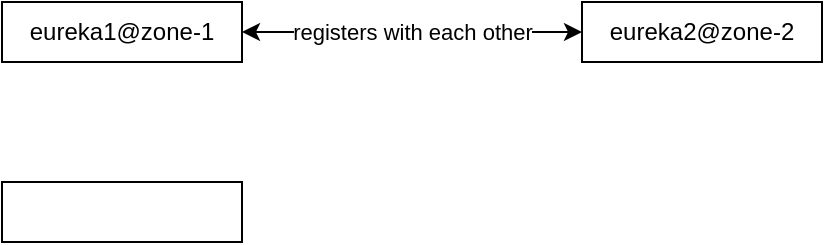 <mxfile version="22.1.5" type="device">
  <diagram id="1SQtzZKRsqjxzWPjB__d" name="Page-1">
    <mxGraphModel dx="1458" dy="765" grid="1" gridSize="10" guides="1" tooltips="1" connect="1" arrows="1" fold="1" page="1" pageScale="1" pageWidth="850" pageHeight="1100" math="0" shadow="0">
      <root>
        <mxCell id="0" />
        <mxCell id="1" parent="0" />
        <mxCell id="_jA-ajD2uPpiLujVGmf_-1" value="eureka1@zone-1" style="rounded=0;whiteSpace=wrap;html=1;" vertex="1" parent="1">
          <mxGeometry x="170" y="220" width="120" height="30" as="geometry" />
        </mxCell>
        <mxCell id="_jA-ajD2uPpiLujVGmf_-2" value="eureka2@zone-2" style="rounded=0;whiteSpace=wrap;html=1;" vertex="1" parent="1">
          <mxGeometry x="460" y="220" width="120" height="30" as="geometry" />
        </mxCell>
        <mxCell id="_jA-ajD2uPpiLujVGmf_-3" value="registers with each other" style="endArrow=classic;startArrow=classic;html=1;rounded=0;entryX=0;entryY=0.5;entryDx=0;entryDy=0;exitX=1;exitY=0.5;exitDx=0;exitDy=0;" edge="1" parent="1" source="_jA-ajD2uPpiLujVGmf_-1" target="_jA-ajD2uPpiLujVGmf_-2">
          <mxGeometry width="50" height="50" relative="1" as="geometry">
            <mxPoint x="260" y="340" as="sourcePoint" />
            <mxPoint x="310" y="290" as="targetPoint" />
          </mxGeometry>
        </mxCell>
        <mxCell id="_jA-ajD2uPpiLujVGmf_-4" value="" style="rounded=0;whiteSpace=wrap;html=1;" vertex="1" parent="1">
          <mxGeometry x="170" y="310" width="120" height="30" as="geometry" />
        </mxCell>
      </root>
    </mxGraphModel>
  </diagram>
</mxfile>
